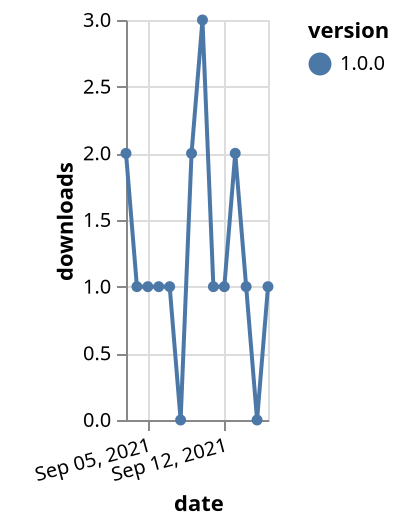 {"$schema": "https://vega.github.io/schema/vega-lite/v5.json", "description": "A simple bar chart with embedded data.", "data": {"values": [{"date": "2021-09-03", "total": 132, "delta": 2, "version": "1.0.0"}, {"date": "2021-09-04", "total": 133, "delta": 1, "version": "1.0.0"}, {"date": "2021-09-05", "total": 134, "delta": 1, "version": "1.0.0"}, {"date": "2021-09-06", "total": 135, "delta": 1, "version": "1.0.0"}, {"date": "2021-09-07", "total": 136, "delta": 1, "version": "1.0.0"}, {"date": "2021-09-08", "total": 136, "delta": 0, "version": "1.0.0"}, {"date": "2021-09-09", "total": 138, "delta": 2, "version": "1.0.0"}, {"date": "2021-09-10", "total": 141, "delta": 3, "version": "1.0.0"}, {"date": "2021-09-11", "total": 142, "delta": 1, "version": "1.0.0"}, {"date": "2021-09-12", "total": 143, "delta": 1, "version": "1.0.0"}, {"date": "2021-09-13", "total": 145, "delta": 2, "version": "1.0.0"}, {"date": "2021-09-14", "total": 146, "delta": 1, "version": "1.0.0"}, {"date": "2021-09-15", "total": 146, "delta": 0, "version": "1.0.0"}, {"date": "2021-09-16", "total": 147, "delta": 1, "version": "1.0.0"}]}, "width": "container", "mark": {"type": "line", "point": {"filled": true}}, "encoding": {"x": {"field": "date", "type": "temporal", "timeUnit": "yearmonthdate", "title": "date", "axis": {"labelAngle": -15}}, "y": {"field": "delta", "type": "quantitative", "title": "downloads"}, "color": {"field": "version", "type": "nominal"}, "tooltip": {"field": "delta"}}}